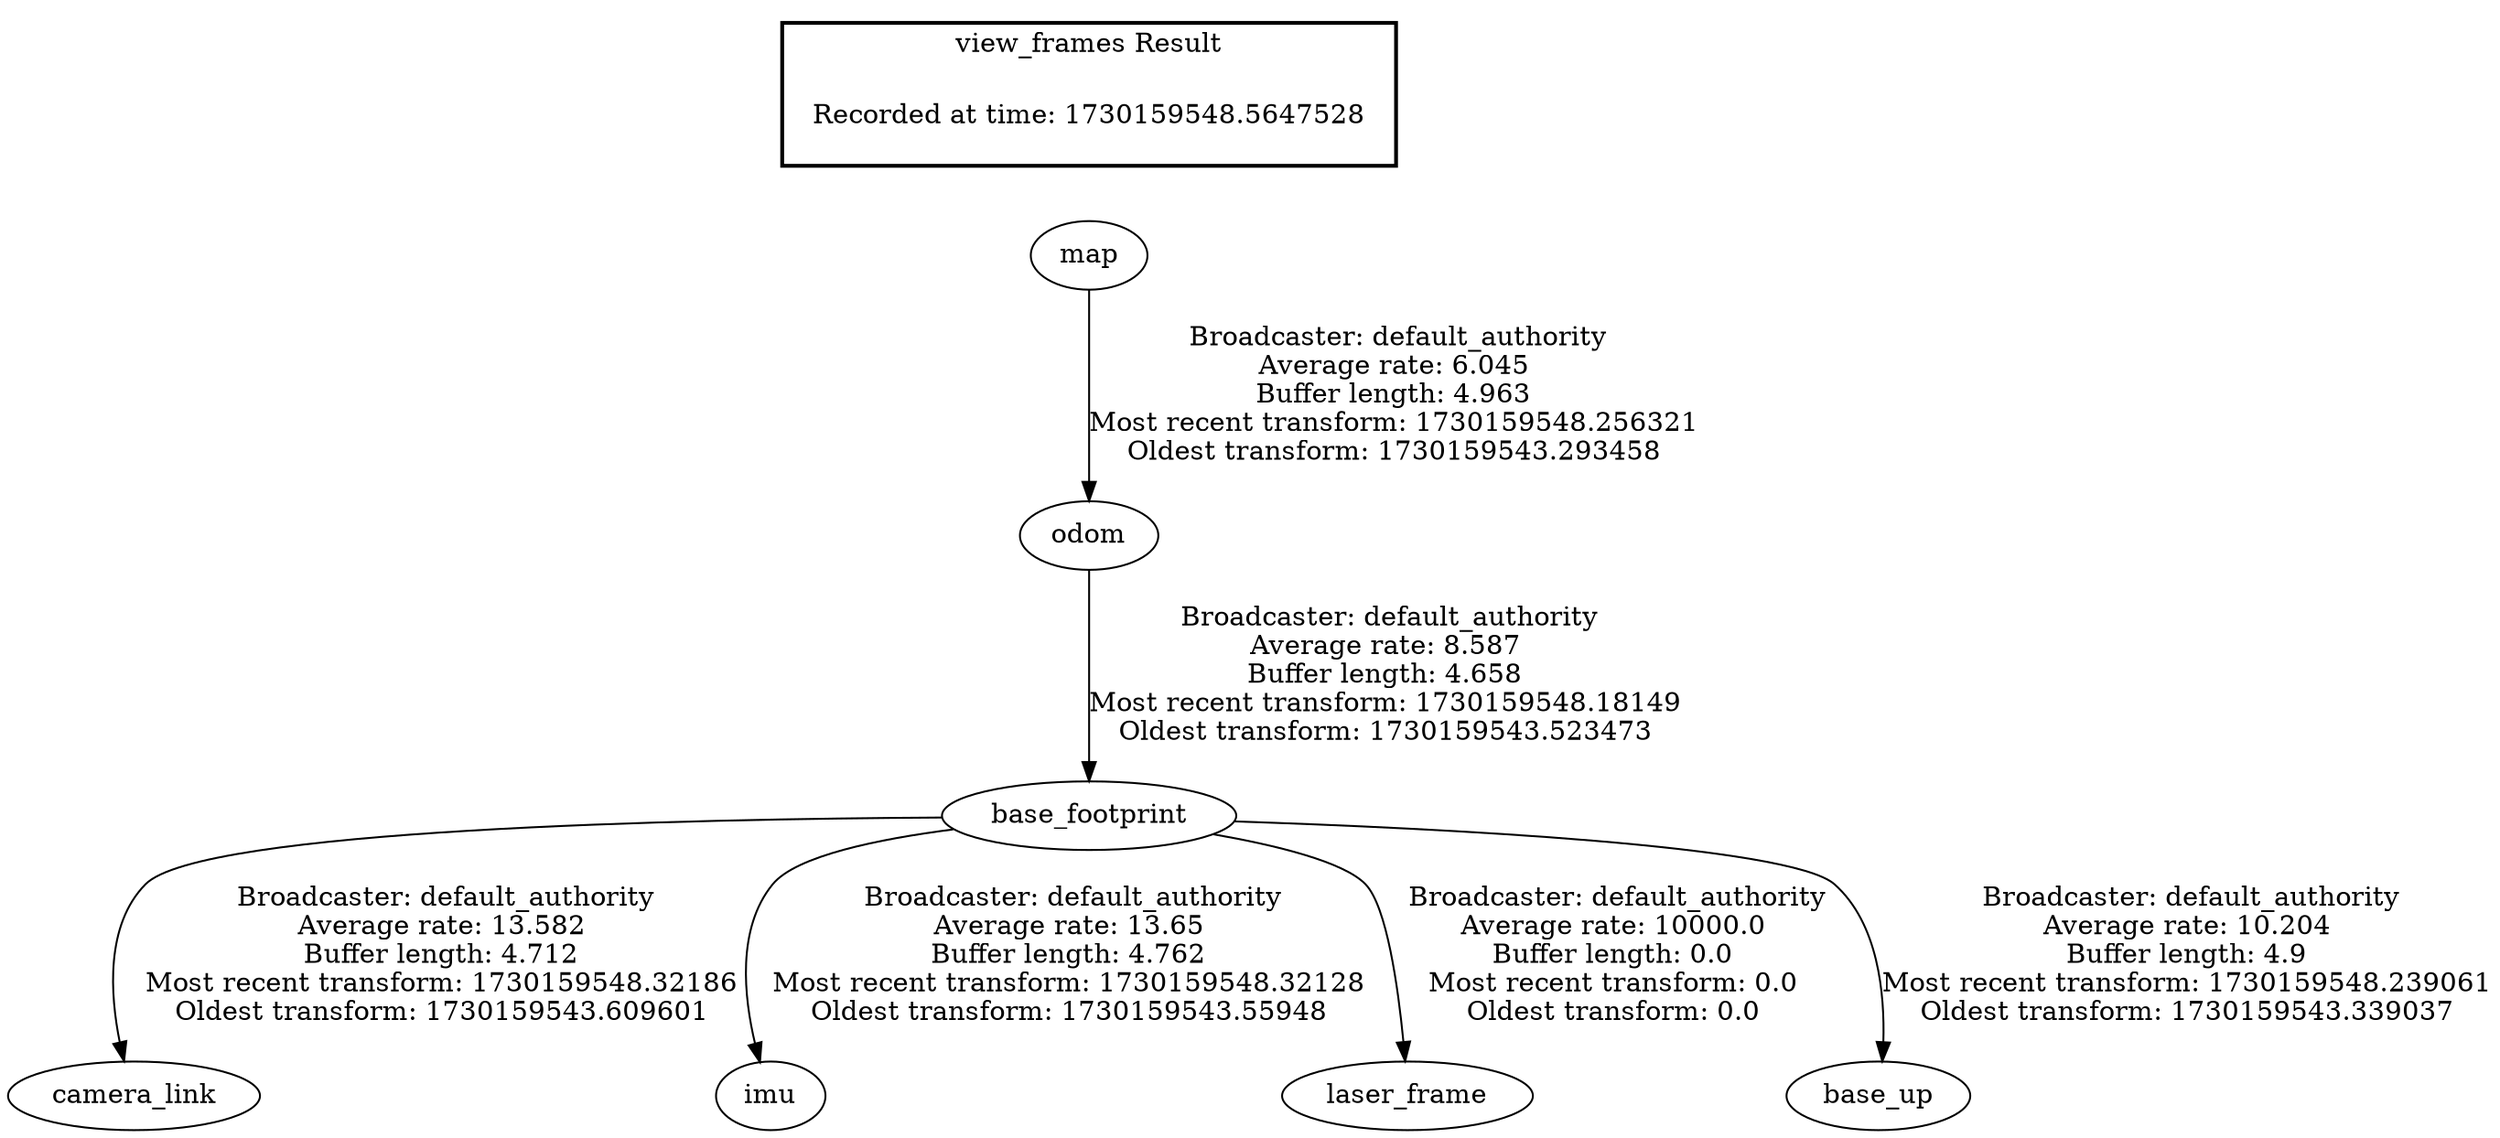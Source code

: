digraph G {
"map" -> "odom"[label=" Broadcaster: default_authority\nAverage rate: 6.045\nBuffer length: 4.963\nMost recent transform: 1730159548.256321\nOldest transform: 1730159543.293458\n"];
"base_footprint" -> "camera_link"[label=" Broadcaster: default_authority\nAverage rate: 13.582\nBuffer length: 4.712\nMost recent transform: 1730159548.32186\nOldest transform: 1730159543.609601\n"];
"odom" -> "base_footprint"[label=" Broadcaster: default_authority\nAverage rate: 8.587\nBuffer length: 4.658\nMost recent transform: 1730159548.18149\nOldest transform: 1730159543.523473\n"];
"base_footprint" -> "imu"[label=" Broadcaster: default_authority\nAverage rate: 13.65\nBuffer length: 4.762\nMost recent transform: 1730159548.32128\nOldest transform: 1730159543.55948\n"];
"base_footprint" -> "laser_frame"[label=" Broadcaster: default_authority\nAverage rate: 10000.0\nBuffer length: 0.0\nMost recent transform: 0.0\nOldest transform: 0.0\n"];
"base_footprint" -> "base_up"[label=" Broadcaster: default_authority\nAverage rate: 10.204\nBuffer length: 4.9\nMost recent transform: 1730159548.239061\nOldest transform: 1730159543.339037\n"];
edge [style=invis];
 subgraph cluster_legend { style=bold; color=black; label ="view_frames Result";
"Recorded at time: 1730159548.5647528"[ shape=plaintext ] ;
}->"map";
}